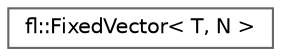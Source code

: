 digraph "Graphical Class Hierarchy"
{
 // LATEX_PDF_SIZE
  bgcolor="transparent";
  edge [fontname=Helvetica,fontsize=10,labelfontname=Helvetica,labelfontsize=10];
  node [fontname=Helvetica,fontsize=10,shape=box,height=0.2,width=0.4];
  rankdir="LR";
  Node0 [id="Node000000",label="fl::FixedVector\< T, N \>",height=0.2,width=0.4,color="grey40", fillcolor="white", style="filled",URL="$d3/d73/classfl_1_1_fixed_vector.html",tooltip=" "];
}
